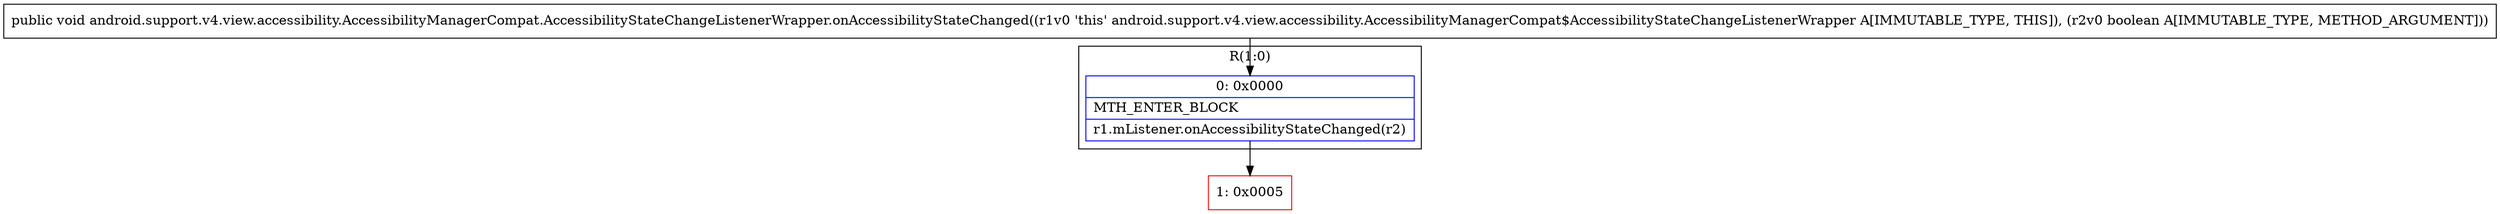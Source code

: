 digraph "CFG forandroid.support.v4.view.accessibility.AccessibilityManagerCompat.AccessibilityStateChangeListenerWrapper.onAccessibilityStateChanged(Z)V" {
subgraph cluster_Region_577220221 {
label = "R(1:0)";
node [shape=record,color=blue];
Node_0 [shape=record,label="{0\:\ 0x0000|MTH_ENTER_BLOCK\l|r1.mListener.onAccessibilityStateChanged(r2)\l}"];
}
Node_1 [shape=record,color=red,label="{1\:\ 0x0005}"];
MethodNode[shape=record,label="{public void android.support.v4.view.accessibility.AccessibilityManagerCompat.AccessibilityStateChangeListenerWrapper.onAccessibilityStateChanged((r1v0 'this' android.support.v4.view.accessibility.AccessibilityManagerCompat$AccessibilityStateChangeListenerWrapper A[IMMUTABLE_TYPE, THIS]), (r2v0 boolean A[IMMUTABLE_TYPE, METHOD_ARGUMENT])) }"];
MethodNode -> Node_0;
Node_0 -> Node_1;
}

